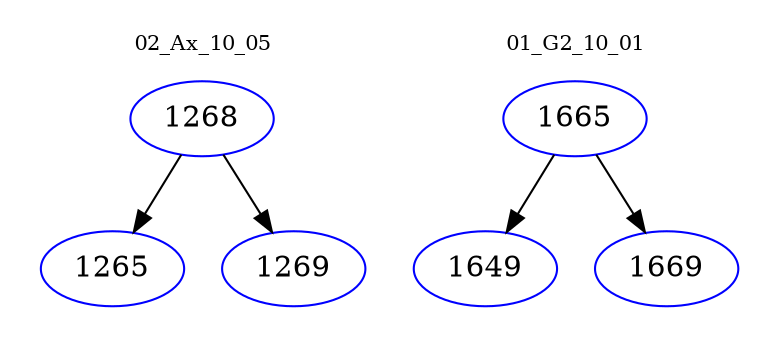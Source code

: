 digraph{
subgraph cluster_0 {
color = white
label = "02_Ax_10_05";
fontsize=10;
T0_1268 [label="1268", color="blue"]
T0_1268 -> T0_1265 [color="black"]
T0_1265 [label="1265", color="blue"]
T0_1268 -> T0_1269 [color="black"]
T0_1269 [label="1269", color="blue"]
}
subgraph cluster_1 {
color = white
label = "01_G2_10_01";
fontsize=10;
T1_1665 [label="1665", color="blue"]
T1_1665 -> T1_1649 [color="black"]
T1_1649 [label="1649", color="blue"]
T1_1665 -> T1_1669 [color="black"]
T1_1669 [label="1669", color="blue"]
}
}
